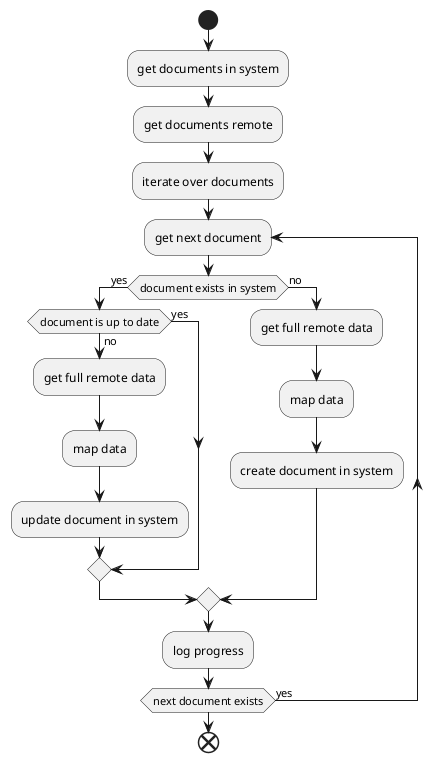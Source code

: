 @startuml
skinparam monochrome true
start
:get documents in system;
:get documents remote;
:iterate over documents;
repeat :get next document;
if(document exists in system) then (yes)
  if(document is up to date) then (yes)
  else (no)
    :get full remote data;
    :map data;
    :update document in system;
  endif
else (no)
  :get full remote data;
  :map data;
  :create document in system;
endif
:log progress;
repeat while (next document exists) is (yes)
end
@enduml
